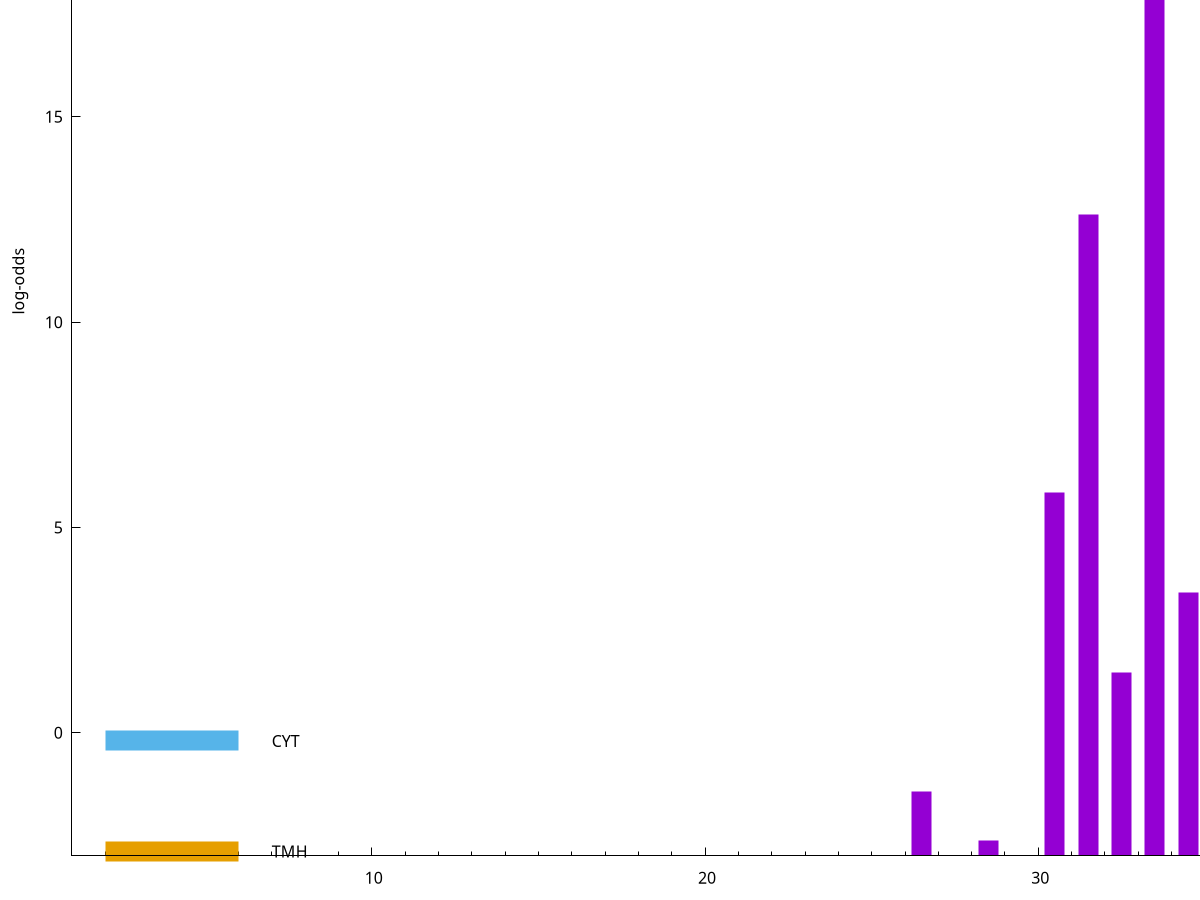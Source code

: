set title "LipoP predictions for SRR3987126.gff"
set size 2., 1.4
set xrange [1:70] 
set mxtics 10
set yrange [-3:25]
set y2range [0:28]
set ylabel "log-odds"
set term postscript eps color solid "Helvetica" 30
set output "SRR3987126.gff1.eps"
set arrow from 2,19.973 to 6,19.973 nohead lt 1 lw 20
set label "SpI" at 7,19.973
set arrow from 2,-0.200913 to 6,-0.200913 nohead lt 3 lw 20
set label "CYT" at 7,-0.200913
set arrow from 2,-2.89512 to 6,-2.89512 nohead lt 4 lw 20
set label "TMH" at 7,-2.89512
set arrow from 2,19.973 to 6,19.973 nohead lt 1 lw 20
set label "SpI" at 7,19.973
# NOTE: The scores below are the log-odds scores with the threshold
# NOTE: subtracted (a hack to make gnuplot make the histogram all
# NOTE: look nice).
plot "-" axes x1y2 title "" with impulses lt 1 lw 20
33.500000 22.964100
31.500000 15.615500
30.500000 8.847460
34.500000 6.425810
35.500000 5.924610
32.500000 4.456720
26.500000 1.563410
28.500000 0.379870
e
exit
